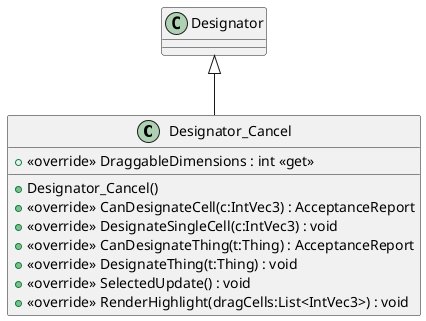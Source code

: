 @startuml
class Designator_Cancel {
    + <<override>> DraggableDimensions : int <<get>>
    + Designator_Cancel()
    + <<override>> CanDesignateCell(c:IntVec3) : AcceptanceReport
    + <<override>> DesignateSingleCell(c:IntVec3) : void
    + <<override>> CanDesignateThing(t:Thing) : AcceptanceReport
    + <<override>> DesignateThing(t:Thing) : void
    + <<override>> SelectedUpdate() : void
    + <<override>> RenderHighlight(dragCells:List<IntVec3>) : void
}
Designator <|-- Designator_Cancel
@enduml
